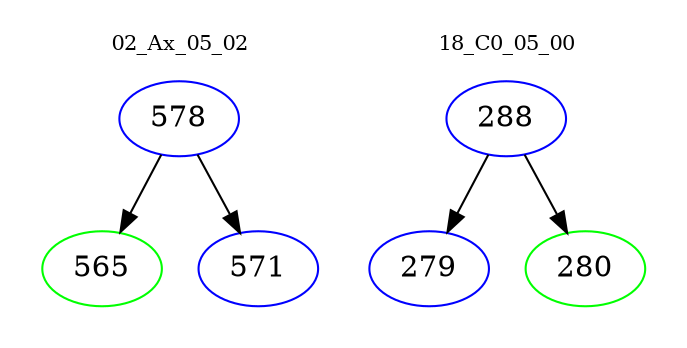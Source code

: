 digraph{
subgraph cluster_0 {
color = white
label = "02_Ax_05_02";
fontsize=10;
T0_578 [label="578", color="blue"]
T0_578 -> T0_565 [color="black"]
T0_565 [label="565", color="green"]
T0_578 -> T0_571 [color="black"]
T0_571 [label="571", color="blue"]
}
subgraph cluster_1 {
color = white
label = "18_C0_05_00";
fontsize=10;
T1_288 [label="288", color="blue"]
T1_288 -> T1_279 [color="black"]
T1_279 [label="279", color="blue"]
T1_288 -> T1_280 [color="black"]
T1_280 [label="280", color="green"]
}
}
